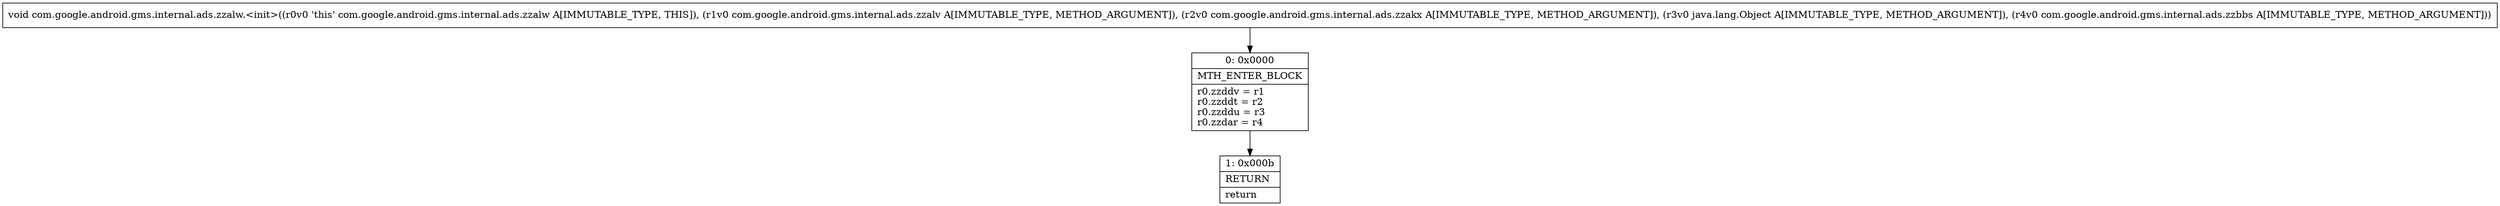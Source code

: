 digraph "CFG forcom.google.android.gms.internal.ads.zzalw.\<init\>(Lcom\/google\/android\/gms\/internal\/ads\/zzalv;Lcom\/google\/android\/gms\/internal\/ads\/zzakx;Ljava\/lang\/Object;Lcom\/google\/android\/gms\/internal\/ads\/zzbbs;)V" {
Node_0 [shape=record,label="{0\:\ 0x0000|MTH_ENTER_BLOCK\l|r0.zzddv = r1\lr0.zzddt = r2\lr0.zzddu = r3\lr0.zzdar = r4\l}"];
Node_1 [shape=record,label="{1\:\ 0x000b|RETURN\l|return\l}"];
MethodNode[shape=record,label="{void com.google.android.gms.internal.ads.zzalw.\<init\>((r0v0 'this' com.google.android.gms.internal.ads.zzalw A[IMMUTABLE_TYPE, THIS]), (r1v0 com.google.android.gms.internal.ads.zzalv A[IMMUTABLE_TYPE, METHOD_ARGUMENT]), (r2v0 com.google.android.gms.internal.ads.zzakx A[IMMUTABLE_TYPE, METHOD_ARGUMENT]), (r3v0 java.lang.Object A[IMMUTABLE_TYPE, METHOD_ARGUMENT]), (r4v0 com.google.android.gms.internal.ads.zzbbs A[IMMUTABLE_TYPE, METHOD_ARGUMENT])) }"];
MethodNode -> Node_0;
Node_0 -> Node_1;
}

